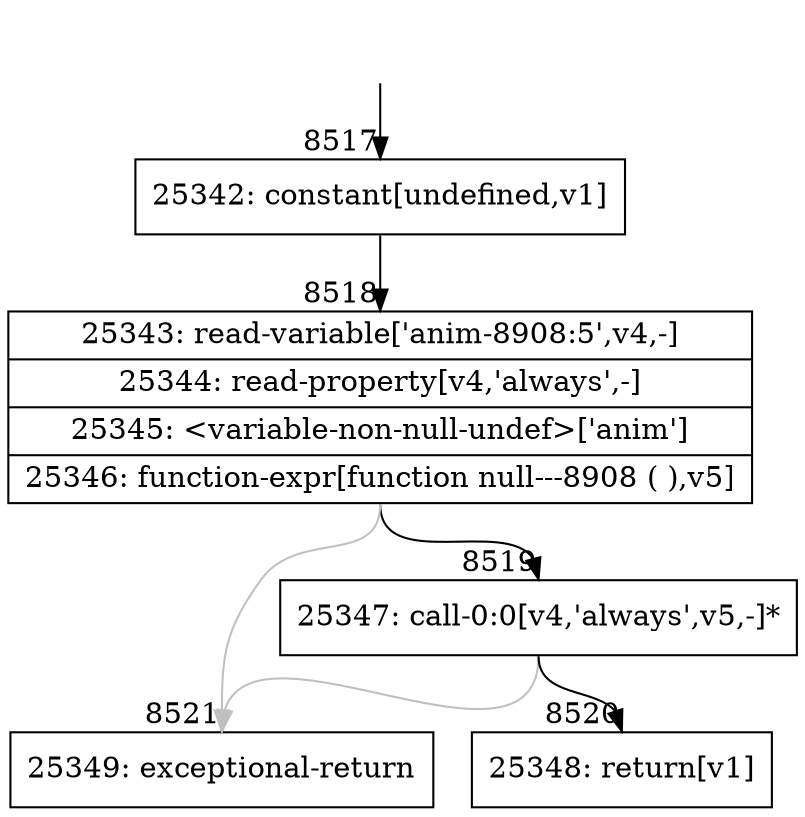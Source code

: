 digraph {
rankdir="TD"
BB_entry528[shape=none,label=""];
BB_entry528 -> BB8517 [tailport=s, headport=n, headlabel="    8517"]
BB8517 [shape=record label="{25342: constant[undefined,v1]}" ] 
BB8517 -> BB8518 [tailport=s, headport=n, headlabel="      8518"]
BB8518 [shape=record label="{25343: read-variable['anim-8908:5',v4,-]|25344: read-property[v4,'always',-]|25345: \<variable-non-null-undef\>['anim']|25346: function-expr[function null---8908 ( ),v5]}" ] 
BB8518 -> BB8519 [tailport=s, headport=n, headlabel="      8519"]
BB8518 -> BB8521 [tailport=s, headport=n, color=gray, headlabel="      8521"]
BB8519 [shape=record label="{25347: call-0:0[v4,'always',v5,-]*}" ] 
BB8519 -> BB8520 [tailport=s, headport=n, headlabel="      8520"]
BB8519 -> BB8521 [tailport=s, headport=n, color=gray]
BB8520 [shape=record label="{25348: return[v1]}" ] 
BB8521 [shape=record label="{25349: exceptional-return}" ] 
}
